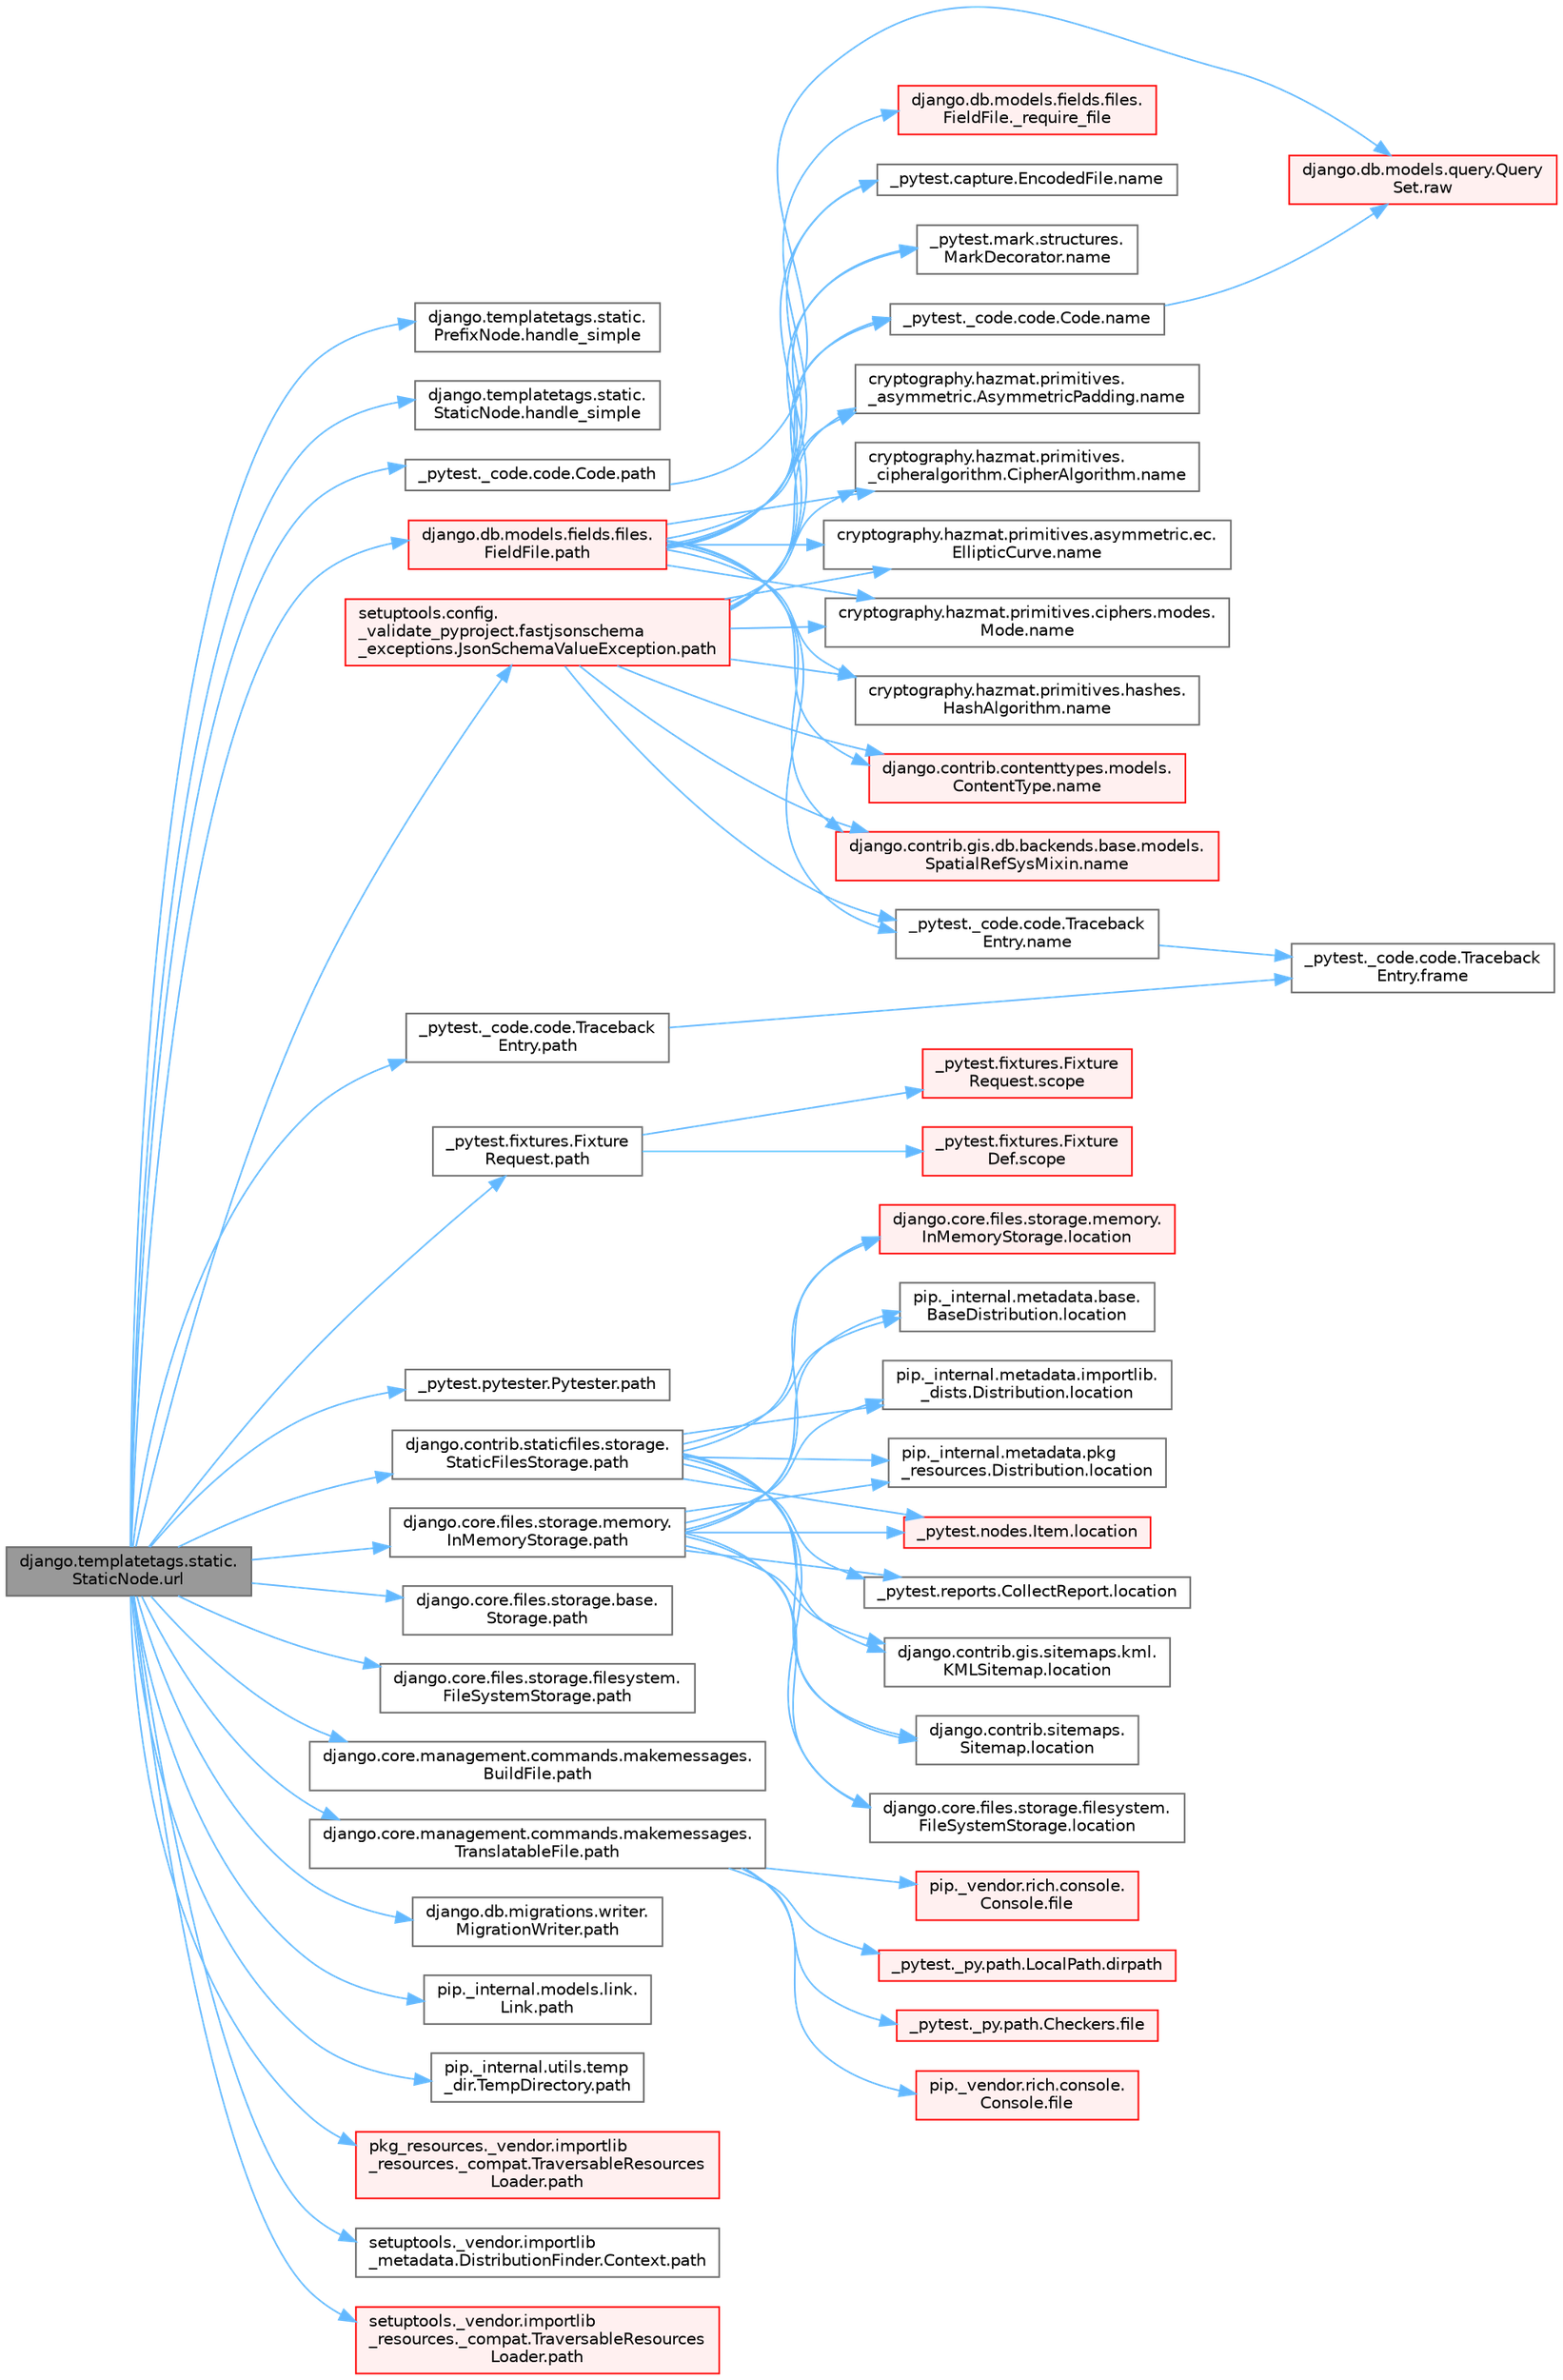 digraph "django.templatetags.static.StaticNode.url"
{
 // LATEX_PDF_SIZE
  bgcolor="transparent";
  edge [fontname=Helvetica,fontsize=10,labelfontname=Helvetica,labelfontsize=10];
  node [fontname=Helvetica,fontsize=10,shape=box,height=0.2,width=0.4];
  rankdir="LR";
  Node1 [id="Node000001",label="django.templatetags.static.\lStaticNode.url",height=0.2,width=0.4,color="gray40", fillcolor="grey60", style="filled", fontcolor="black",tooltip=" "];
  Node1 -> Node2 [id="edge1_Node000001_Node000002",color="steelblue1",style="solid",tooltip=" "];
  Node2 [id="Node000002",label="django.templatetags.static.\lPrefixNode.handle_simple",height=0.2,width=0.4,color="grey40", fillcolor="white", style="filled",URL="$classdjango_1_1templatetags_1_1static_1_1_prefix_node.html#a5fe19357ff06516a68942cab11c01dd3",tooltip=" "];
  Node1 -> Node3 [id="edge2_Node000001_Node000003",color="steelblue1",style="solid",tooltip=" "];
  Node3 [id="Node000003",label="django.templatetags.static.\lStaticNode.handle_simple",height=0.2,width=0.4,color="grey40", fillcolor="white", style="filled",URL="$classdjango_1_1templatetags_1_1static_1_1_static_node.html#ae0e20abe99a94b2dfe11560d79c1358f",tooltip=" "];
  Node1 -> Node4 [id="edge3_Node000001_Node000004",color="steelblue1",style="solid",tooltip=" "];
  Node4 [id="Node000004",label="_pytest._code.code.Code.path",height=0.2,width=0.4,color="grey40", fillcolor="white", style="filled",URL="$class__pytest_1_1__code_1_1code_1_1_code.html#a1dae55e90750fe77c7517f806a14d864",tooltip=" "];
  Node4 -> Node5 [id="edge4_Node000004_Node000005",color="steelblue1",style="solid",tooltip=" "];
  Node5 [id="Node000005",label="django.db.models.query.Query\lSet.raw",height=0.2,width=0.4,color="red", fillcolor="#FFF0F0", style="filled",URL="$classdjango_1_1db_1_1models_1_1query_1_1_query_set.html#abce199e3993658459fb2f7c2719daa45",tooltip="PUBLIC METHODS THAT RETURN A QUERYSET SUBCLASS #."];
  Node1 -> Node16 [id="edge5_Node000001_Node000016",color="steelblue1",style="solid",tooltip=" "];
  Node16 [id="Node000016",label="_pytest._code.code.Traceback\lEntry.path",height=0.2,width=0.4,color="grey40", fillcolor="white", style="filled",URL="$class__pytest_1_1__code_1_1code_1_1_traceback_entry.html#a5a88b9ae4623733566450a9e7d8387c0",tooltip=" "];
  Node16 -> Node17 [id="edge6_Node000016_Node000017",color="steelblue1",style="solid",tooltip=" "];
  Node17 [id="Node000017",label="_pytest._code.code.Traceback\lEntry.frame",height=0.2,width=0.4,color="grey40", fillcolor="white", style="filled",URL="$class__pytest_1_1__code_1_1code_1_1_traceback_entry.html#a8592e8aeeb3804602a1d6c85fc427f1b",tooltip=" "];
  Node1 -> Node18 [id="edge7_Node000001_Node000018",color="steelblue1",style="solid",tooltip=" "];
  Node18 [id="Node000018",label="_pytest.fixtures.Fixture\lRequest.path",height=0.2,width=0.4,color="grey40", fillcolor="white", style="filled",URL="$class__pytest_1_1fixtures_1_1_fixture_request.html#a6f6db59812d121b54cd67d5e434e1451",tooltip=" "];
  Node18 -> Node19 [id="edge8_Node000018_Node000019",color="steelblue1",style="solid",tooltip=" "];
  Node19 [id="Node000019",label="_pytest.fixtures.Fixture\lDef.scope",height=0.2,width=0.4,color="red", fillcolor="#FFF0F0", style="filled",URL="$class__pytest_1_1fixtures_1_1_fixture_def.html#a7631cdae842daae93780def0698acba2",tooltip=" "];
  Node18 -> Node23 [id="edge9_Node000018_Node000023",color="steelblue1",style="solid",tooltip=" "];
  Node23 [id="Node000023",label="_pytest.fixtures.Fixture\lRequest.scope",height=0.2,width=0.4,color="red", fillcolor="#FFF0F0", style="filled",URL="$class__pytest_1_1fixtures_1_1_fixture_request.html#acb5406ee9e8cf7147711b9314b6c951a",tooltip=" "];
  Node1 -> Node24 [id="edge10_Node000001_Node000024",color="steelblue1",style="solid",tooltip=" "];
  Node24 [id="Node000024",label="_pytest.pytester.Pytester.path",height=0.2,width=0.4,color="grey40", fillcolor="white", style="filled",URL="$class__pytest_1_1pytester_1_1_pytester.html#a403c804f74a87f5e5705774fa896cc1f",tooltip=" "];
  Node1 -> Node25 [id="edge11_Node000001_Node000025",color="steelblue1",style="solid",tooltip=" "];
  Node25 [id="Node000025",label="django.contrib.staticfiles.storage.\lStaticFilesStorage.path",height=0.2,width=0.4,color="grey40", fillcolor="white", style="filled",URL="$classdjango_1_1contrib_1_1staticfiles_1_1storage_1_1_static_files_storage.html#a4e96cc92fbde7423d1b74f3a50fc0bf6",tooltip=" "];
  Node25 -> Node26 [id="edge12_Node000025_Node000026",color="steelblue1",style="solid",tooltip=" "];
  Node26 [id="Node000026",label="_pytest.nodes.Item.location",height=0.2,width=0.4,color="red", fillcolor="#FFF0F0", style="filled",URL="$class__pytest_1_1nodes_1_1_item.html#a09cd5bab99de1b92a3aa6f76ba8aa206",tooltip=" "];
  Node25 -> Node37 [id="edge13_Node000025_Node000037",color="steelblue1",style="solid",tooltip=" "];
  Node37 [id="Node000037",label="_pytest.reports.CollectReport.location",height=0.2,width=0.4,color="grey40", fillcolor="white", style="filled",URL="$class__pytest_1_1reports_1_1_collect_report.html#a3df6c3a6598c22fd46d30789b1a43393",tooltip=" "];
  Node25 -> Node38 [id="edge14_Node000025_Node000038",color="steelblue1",style="solid",tooltip=" "];
  Node38 [id="Node000038",label="django.contrib.gis.sitemaps.kml.\lKMLSitemap.location",height=0.2,width=0.4,color="grey40", fillcolor="white", style="filled",URL="$classdjango_1_1contrib_1_1gis_1_1sitemaps_1_1kml_1_1_k_m_l_sitemap.html#aeae9b718dc149bb1b470a9c52ac5628f",tooltip=" "];
  Node25 -> Node39 [id="edge15_Node000025_Node000039",color="steelblue1",style="solid",tooltip=" "];
  Node39 [id="Node000039",label="django.contrib.sitemaps.\lSitemap.location",height=0.2,width=0.4,color="grey40", fillcolor="white", style="filled",URL="$classdjango_1_1contrib_1_1sitemaps_1_1_sitemap.html#aa50de5996662f62a25b44d826e56f3d1",tooltip=" "];
  Node25 -> Node40 [id="edge16_Node000025_Node000040",color="steelblue1",style="solid",tooltip=" "];
  Node40 [id="Node000040",label="django.core.files.storage.filesystem.\lFileSystemStorage.location",height=0.2,width=0.4,color="grey40", fillcolor="white", style="filled",URL="$classdjango_1_1core_1_1files_1_1storage_1_1filesystem_1_1_file_system_storage.html#a96c687dfbe5a613789ce671d432b4e05",tooltip=" "];
  Node25 -> Node41 [id="edge17_Node000025_Node000041",color="steelblue1",style="solid",tooltip=" "];
  Node41 [id="Node000041",label="django.core.files.storage.memory.\lInMemoryStorage.location",height=0.2,width=0.4,color="red", fillcolor="#FFF0F0", style="filled",URL="$classdjango_1_1core_1_1files_1_1storage_1_1memory_1_1_in_memory_storage.html#ac07879a754326faa2de48cb4929aec21",tooltip=" "];
  Node25 -> Node474 [id="edge18_Node000025_Node000474",color="steelblue1",style="solid",tooltip=" "];
  Node474 [id="Node000474",label="pip._internal.metadata.base.\lBaseDistribution.location",height=0.2,width=0.4,color="grey40", fillcolor="white", style="filled",URL="$classpip_1_1__internal_1_1metadata_1_1base_1_1_base_distribution.html#af41d226a9fda04459c2e55c71152b3b0",tooltip=" "];
  Node25 -> Node475 [id="edge19_Node000025_Node000475",color="steelblue1",style="solid",tooltip=" "];
  Node475 [id="Node000475",label="pip._internal.metadata.importlib.\l_dists.Distribution.location",height=0.2,width=0.4,color="grey40", fillcolor="white", style="filled",URL="$classpip_1_1__internal_1_1metadata_1_1importlib_1_1__dists_1_1_distribution.html#a501af487c943a5f3c1caf6464b7b7abf",tooltip=" "];
  Node25 -> Node476 [id="edge20_Node000025_Node000476",color="steelblue1",style="solid",tooltip=" "];
  Node476 [id="Node000476",label="pip._internal.metadata.pkg\l_resources.Distribution.location",height=0.2,width=0.4,color="grey40", fillcolor="white", style="filled",URL="$classpip_1_1__internal_1_1metadata_1_1pkg__resources_1_1_distribution.html#a0f2f12c49a237ef615c9763d10b66e6b",tooltip=" "];
  Node1 -> Node471 [id="edge21_Node000001_Node000471",color="steelblue1",style="solid",tooltip=" "];
  Node471 [id="Node000471",label="django.core.files.storage.base.\lStorage.path",height=0.2,width=0.4,color="grey40", fillcolor="white", style="filled",URL="$classdjango_1_1core_1_1files_1_1storage_1_1base_1_1_storage.html#a9be8d49a55131dbbab2c5fd57f7e772c",tooltip=" "];
  Node1 -> Node472 [id="edge22_Node000001_Node000472",color="steelblue1",style="solid",tooltip=" "];
  Node472 [id="Node000472",label="django.core.files.storage.filesystem.\lFileSystemStorage.path",height=0.2,width=0.4,color="grey40", fillcolor="white", style="filled",URL="$classdjango_1_1core_1_1files_1_1storage_1_1filesystem_1_1_file_system_storage.html#abf8a7e88eedec3e1b2ea965cc0858d17",tooltip=" "];
  Node1 -> Node473 [id="edge23_Node000001_Node000473",color="steelblue1",style="solid",tooltip=" "];
  Node473 [id="Node000473",label="django.core.files.storage.memory.\lInMemoryStorage.path",height=0.2,width=0.4,color="grey40", fillcolor="white", style="filled",URL="$classdjango_1_1core_1_1files_1_1storage_1_1memory_1_1_in_memory_storage.html#a466c8e28fd11839318d2e4454b8ef89f",tooltip=" "];
  Node473 -> Node26 [id="edge24_Node000473_Node000026",color="steelblue1",style="solid",tooltip=" "];
  Node473 -> Node37 [id="edge25_Node000473_Node000037",color="steelblue1",style="solid",tooltip=" "];
  Node473 -> Node38 [id="edge26_Node000473_Node000038",color="steelblue1",style="solid",tooltip=" "];
  Node473 -> Node39 [id="edge27_Node000473_Node000039",color="steelblue1",style="solid",tooltip=" "];
  Node473 -> Node40 [id="edge28_Node000473_Node000040",color="steelblue1",style="solid",tooltip=" "];
  Node473 -> Node41 [id="edge29_Node000473_Node000041",color="steelblue1",style="solid",tooltip=" "];
  Node473 -> Node474 [id="edge30_Node000473_Node000474",color="steelblue1",style="solid",tooltip=" "];
  Node473 -> Node475 [id="edge31_Node000473_Node000475",color="steelblue1",style="solid",tooltip=" "];
  Node473 -> Node476 [id="edge32_Node000473_Node000476",color="steelblue1",style="solid",tooltip=" "];
  Node1 -> Node477 [id="edge33_Node000001_Node000477",color="steelblue1",style="solid",tooltip=" "];
  Node477 [id="Node000477",label="django.core.management.commands.makemessages.\lBuildFile.path",height=0.2,width=0.4,color="grey40", fillcolor="white", style="filled",URL="$classdjango_1_1core_1_1management_1_1commands_1_1makemessages_1_1_build_file.html#ac06388718e902543bc00a7c6565105fc",tooltip=" "];
  Node1 -> Node478 [id="edge34_Node000001_Node000478",color="steelblue1",style="solid",tooltip=" "];
  Node478 [id="Node000478",label="django.core.management.commands.makemessages.\lTranslatableFile.path",height=0.2,width=0.4,color="grey40", fillcolor="white", style="filled",URL="$classdjango_1_1core_1_1management_1_1commands_1_1makemessages_1_1_translatable_file.html#ad851d5e6b8a65f5915ccfd4a30fb8026",tooltip=" "];
  Node478 -> Node223 [id="edge35_Node000478_Node000223",color="steelblue1",style="solid",tooltip=" "];
  Node223 [id="Node000223",label="_pytest._py.path.LocalPath.dirpath",height=0.2,width=0.4,color="red", fillcolor="#FFF0F0", style="filled",URL="$class__pytest_1_1__py_1_1path_1_1_local_path.html#aa8766bdaffd39f928eaae6f30b741b05",tooltip=" "];
  Node478 -> Node212 [id="edge36_Node000478_Node000212",color="steelblue1",style="solid",tooltip=" "];
  Node212 [id="Node000212",label="_pytest._py.path.Checkers.file",height=0.2,width=0.4,color="red", fillcolor="#FFF0F0", style="filled",URL="$class__pytest_1_1__py_1_1path_1_1_checkers.html#a53705ca38cbf2fb29d34914af4b5003d",tooltip=" "];
  Node478 -> Node214 [id="edge37_Node000478_Node000214",color="steelblue1",style="solid",tooltip=" "];
  Node214 [id="Node000214",label="pip._vendor.rich.console.\lConsole.file",height=0.2,width=0.4,color="red", fillcolor="#FFF0F0", style="filled",URL="$classpip_1_1__vendor_1_1rich_1_1console_1_1_console.html#af37c1c8bfe4a9b4dcd3b0ff2d14357bf",tooltip=" "];
  Node478 -> Node215 [id="edge38_Node000478_Node000215",color="steelblue1",style="solid",tooltip=" "];
  Node215 [id="Node000215",label="pip._vendor.rich.console.\lConsole.file",height=0.2,width=0.4,color="red", fillcolor="#FFF0F0", style="filled",URL="$classpip_1_1__vendor_1_1rich_1_1console_1_1_console.html#aeea14249658b94049a5be89c15fd5bc1",tooltip=" "];
  Node1 -> Node479 [id="edge39_Node000001_Node000479",color="steelblue1",style="solid",tooltip=" "];
  Node479 [id="Node000479",label="django.db.migrations.writer.\lMigrationWriter.path",height=0.2,width=0.4,color="grey40", fillcolor="white", style="filled",URL="$classdjango_1_1db_1_1migrations_1_1writer_1_1_migration_writer.html#a45469d67e8f80996c982470d36136184",tooltip=" "];
  Node1 -> Node480 [id="edge40_Node000001_Node000480",color="steelblue1",style="solid",tooltip=" "];
  Node480 [id="Node000480",label="django.db.models.fields.files.\lFieldFile.path",height=0.2,width=0.4,color="red", fillcolor="#FFF0F0", style="filled",URL="$classdjango_1_1db_1_1models_1_1fields_1_1files_1_1_field_file.html#ae91c4ed0643fb9bd8959d0db8eb44f80",tooltip=" "];
  Node480 -> Node481 [id="edge41_Node000480_Node000481",color="steelblue1",style="solid",tooltip=" "];
  Node481 [id="Node000481",label="django.db.models.fields.files.\lFieldFile._require_file",height=0.2,width=0.4,color="red", fillcolor="#FFF0F0", style="filled",URL="$classdjango_1_1db_1_1models_1_1fields_1_1files_1_1_field_file.html#a1cac893f5b8a18de2457265f1bf93b47",tooltip=" "];
  Node480 -> Node399 [id="edge42_Node000480_Node000399",color="steelblue1",style="solid",tooltip=" "];
  Node399 [id="Node000399",label="_pytest._code.code.Code.name",height=0.2,width=0.4,color="grey40", fillcolor="white", style="filled",URL="$class__pytest_1_1__code_1_1code_1_1_code.html#a1f3cbc53ca6df4a1bab12183694b6e78",tooltip=" "];
  Node399 -> Node5 [id="edge43_Node000399_Node000005",color="steelblue1",style="solid",tooltip=" "];
  Node480 -> Node400 [id="edge44_Node000480_Node000400",color="steelblue1",style="solid",tooltip=" "];
  Node400 [id="Node000400",label="_pytest._code.code.Traceback\lEntry.name",height=0.2,width=0.4,color="grey40", fillcolor="white", style="filled",URL="$class__pytest_1_1__code_1_1code_1_1_traceback_entry.html#a106b95c0753f41669fbfb8ee4c11ad3d",tooltip=" "];
  Node400 -> Node17 [id="edge45_Node000400_Node000017",color="steelblue1",style="solid",tooltip=" "];
  Node480 -> Node401 [id="edge46_Node000480_Node000401",color="steelblue1",style="solid",tooltip=" "];
  Node401 [id="Node000401",label="_pytest.capture.EncodedFile.name",height=0.2,width=0.4,color="grey40", fillcolor="white", style="filled",URL="$class__pytest_1_1capture_1_1_encoded_file.html#a738c73b5de21c7261d9e51f71e4f0397",tooltip=" "];
  Node480 -> Node402 [id="edge47_Node000480_Node000402",color="steelblue1",style="solid",tooltip=" "];
  Node402 [id="Node000402",label="_pytest.mark.structures.\lMarkDecorator.name",height=0.2,width=0.4,color="grey40", fillcolor="white", style="filled",URL="$class__pytest_1_1mark_1_1structures_1_1_mark_decorator.html#ae8f66760cda125450e0e3bd38689c72f",tooltip=" "];
  Node480 -> Node403 [id="edge48_Node000480_Node000403",color="steelblue1",style="solid",tooltip=" "];
  Node403 [id="Node000403",label="cryptography.hazmat.primitives.\l_asymmetric.AsymmetricPadding.name",height=0.2,width=0.4,color="grey40", fillcolor="white", style="filled",URL="$classcryptography_1_1hazmat_1_1primitives_1_1__asymmetric_1_1_asymmetric_padding.html#a8f72e8284cb336861a873ed5ce0e39b5",tooltip=" "];
  Node480 -> Node404 [id="edge49_Node000480_Node000404",color="steelblue1",style="solid",tooltip=" "];
  Node404 [id="Node000404",label="cryptography.hazmat.primitives.\l_cipheralgorithm.CipherAlgorithm.name",height=0.2,width=0.4,color="grey40", fillcolor="white", style="filled",URL="$classcryptography_1_1hazmat_1_1primitives_1_1__cipheralgorithm_1_1_cipher_algorithm.html#a50567a5c3388450ab7aa883ab34a1ac7",tooltip=" "];
  Node480 -> Node405 [id="edge50_Node000480_Node000405",color="steelblue1",style="solid",tooltip=" "];
  Node405 [id="Node000405",label="cryptography.hazmat.primitives.asymmetric.ec.\lEllipticCurve.name",height=0.2,width=0.4,color="grey40", fillcolor="white", style="filled",URL="$classcryptography_1_1hazmat_1_1primitives_1_1asymmetric_1_1ec_1_1_elliptic_curve.html#a2775c4e945309a6c7ea33dace1698a60",tooltip=" "];
  Node480 -> Node406 [id="edge51_Node000480_Node000406",color="steelblue1",style="solid",tooltip=" "];
  Node406 [id="Node000406",label="cryptography.hazmat.primitives.ciphers.modes.\lMode.name",height=0.2,width=0.4,color="grey40", fillcolor="white", style="filled",URL="$classcryptography_1_1hazmat_1_1primitives_1_1ciphers_1_1modes_1_1_mode.html#a99d93fd1370a2abbb5bb5cffbd5ff0f7",tooltip=" "];
  Node480 -> Node407 [id="edge52_Node000480_Node000407",color="steelblue1",style="solid",tooltip=" "];
  Node407 [id="Node000407",label="cryptography.hazmat.primitives.hashes.\lHashAlgorithm.name",height=0.2,width=0.4,color="grey40", fillcolor="white", style="filled",URL="$classcryptography_1_1hazmat_1_1primitives_1_1hashes_1_1_hash_algorithm.html#a42c7e1582d9b46a015774af9e5cbbb0b",tooltip=" "];
  Node480 -> Node408 [id="edge53_Node000480_Node000408",color="steelblue1",style="solid",tooltip=" "];
  Node408 [id="Node000408",label="django.contrib.contenttypes.models.\lContentType.name",height=0.2,width=0.4,color="red", fillcolor="#FFF0F0", style="filled",URL="$classdjango_1_1contrib_1_1contenttypes_1_1models_1_1_content_type.html#a305b62f56597bb2e4823dcf5e6ccdcf8",tooltip=" "];
  Node480 -> Node410 [id="edge54_Node000480_Node000410",color="steelblue1",style="solid",tooltip=" "];
  Node410 [id="Node000410",label="django.contrib.gis.db.backends.base.models.\lSpatialRefSysMixin.name",height=0.2,width=0.4,color="red", fillcolor="#FFF0F0", style="filled",URL="$classdjango_1_1contrib_1_1gis_1_1db_1_1backends_1_1base_1_1models_1_1_spatial_ref_sys_mixin.html#a56fe36e786b49160249395f453dd1cab",tooltip=" "];
  Node1 -> Node576 [id="edge55_Node000001_Node000576",color="steelblue1",style="solid",tooltip=" "];
  Node576 [id="Node000576",label="pip._internal.models.link.\lLink.path",height=0.2,width=0.4,color="grey40", fillcolor="white", style="filled",URL="$classpip_1_1__internal_1_1models_1_1link_1_1_link.html#a30f454216dcb615e3ed986238490f180",tooltip=" "];
  Node1 -> Node577 [id="edge56_Node000001_Node000577",color="steelblue1",style="solid",tooltip=" "];
  Node577 [id="Node000577",label="pip._internal.utils.temp\l_dir.TempDirectory.path",height=0.2,width=0.4,color="grey40", fillcolor="white", style="filled",URL="$classpip_1_1__internal_1_1utils_1_1temp__dir_1_1_temp_directory.html#afe6b2d95c070c6570957de5696ff3a6e",tooltip=" "];
  Node1 -> Node578 [id="edge57_Node000001_Node000578",color="steelblue1",style="solid",tooltip=" "];
  Node578 [id="Node000578",label="pkg_resources._vendor.importlib\l_resources._compat.TraversableResources\lLoader.path",height=0.2,width=0.4,color="red", fillcolor="#FFF0F0", style="filled",URL="$classpkg__resources_1_1__vendor_1_1importlib__resources_1_1__compat_1_1_traversable_resources_loader.html#acfc17872a53cbe02f6c34eda2bb162f2",tooltip=" "];
  Node1 -> Node580 [id="edge58_Node000001_Node000580",color="steelblue1",style="solid",tooltip=" "];
  Node580 [id="Node000580",label="setuptools._vendor.importlib\l_metadata.DistributionFinder.Context.path",height=0.2,width=0.4,color="grey40", fillcolor="white", style="filled",URL="$classsetuptools_1_1__vendor_1_1importlib__metadata_1_1_distribution_finder_1_1_context.html#a84a429ddce40738ea5c0edb53799ee8d",tooltip=" "];
  Node1 -> Node581 [id="edge59_Node000001_Node000581",color="steelblue1",style="solid",tooltip=" "];
  Node581 [id="Node000581",label="setuptools._vendor.importlib\l_resources._compat.TraversableResources\lLoader.path",height=0.2,width=0.4,color="red", fillcolor="#FFF0F0", style="filled",URL="$classsetuptools_1_1__vendor_1_1importlib__resources_1_1__compat_1_1_traversable_resources_loader.html#a9b9cf5b6723d48f7a779b6ae71d53699",tooltip=" "];
  Node1 -> Node582 [id="edge60_Node000001_Node000582",color="steelblue1",style="solid",tooltip=" "];
  Node582 [id="Node000582",label="setuptools.config.\l_validate_pyproject.fastjsonschema\l_exceptions.JsonSchemaValueException.path",height=0.2,width=0.4,color="red", fillcolor="#FFF0F0", style="filled",URL="$classsetuptools_1_1config_1_1__validate__pyproject_1_1fastjsonschema__exceptions_1_1_json_schema_value_exception.html#a59179b3d1dc16c7087530bbc10bcf857",tooltip=" "];
  Node582 -> Node399 [id="edge61_Node000582_Node000399",color="steelblue1",style="solid",tooltip=" "];
  Node582 -> Node400 [id="edge62_Node000582_Node000400",color="steelblue1",style="solid",tooltip=" "];
  Node582 -> Node401 [id="edge63_Node000582_Node000401",color="steelblue1",style="solid",tooltip=" "];
  Node582 -> Node402 [id="edge64_Node000582_Node000402",color="steelblue1",style="solid",tooltip=" "];
  Node582 -> Node403 [id="edge65_Node000582_Node000403",color="steelblue1",style="solid",tooltip=" "];
  Node582 -> Node404 [id="edge66_Node000582_Node000404",color="steelblue1",style="solid",tooltip=" "];
  Node582 -> Node405 [id="edge67_Node000582_Node000405",color="steelblue1",style="solid",tooltip=" "];
  Node582 -> Node406 [id="edge68_Node000582_Node000406",color="steelblue1",style="solid",tooltip=" "];
  Node582 -> Node407 [id="edge69_Node000582_Node000407",color="steelblue1",style="solid",tooltip=" "];
  Node582 -> Node408 [id="edge70_Node000582_Node000408",color="steelblue1",style="solid",tooltip=" "];
  Node582 -> Node410 [id="edge71_Node000582_Node000410",color="steelblue1",style="solid",tooltip=" "];
}
